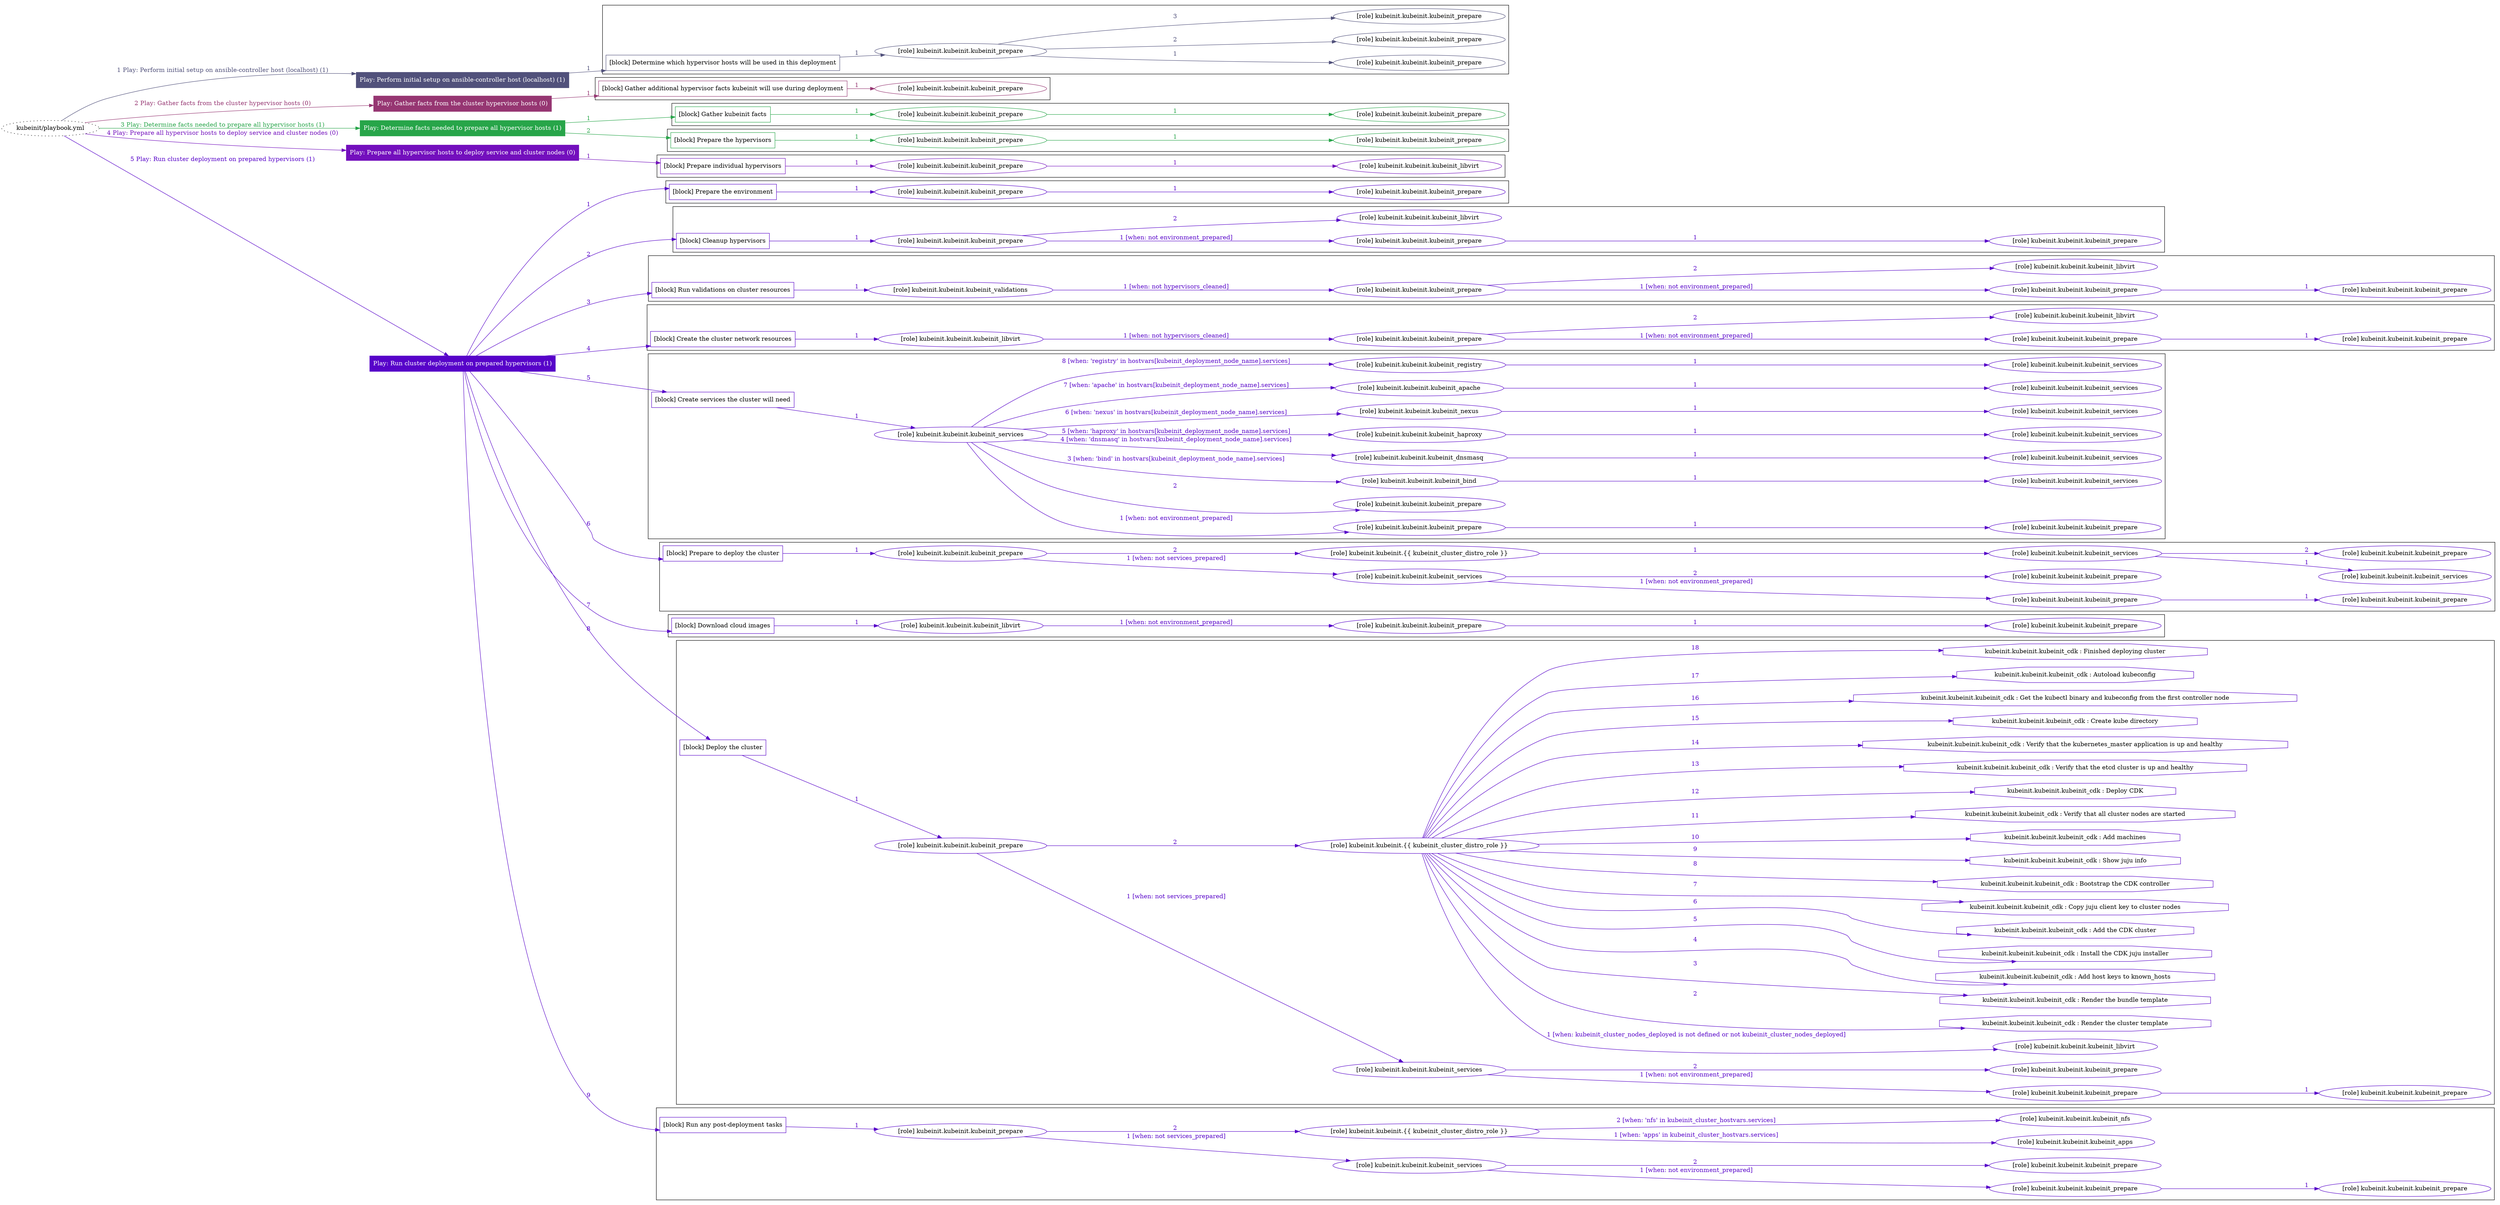 digraph {
	graph [concentrate=true ordering=in rankdir=LR ratio=fill]
	edge [esep=5 sep=10]
	"kubeinit/playbook.yml" [URL="/home/runner/work/kubeinit/kubeinit/kubeinit/playbook.yml" id=playbook_75d2dbda style=dotted]
	"kubeinit/playbook.yml" -> play_46c60e13 [label="1 Play: Perform initial setup on ansible-controller host (localhost) (1)" color="#51517b" fontcolor="#51517b" id=edge_playbook_75d2dbda_play_46c60e13 labeltooltip="1 Play: Perform initial setup on ansible-controller host (localhost) (1)" tooltip="1 Play: Perform initial setup on ansible-controller host (localhost) (1)"]
	subgraph "Play: Perform initial setup on ansible-controller host (localhost) (1)" {
		play_46c60e13 [label="Play: Perform initial setup on ansible-controller host (localhost) (1)" URL="/home/runner/work/kubeinit/kubeinit/kubeinit/playbook.yml" color="#51517b" fontcolor="#ffffff" id=play_46c60e13 shape=box style=filled tooltip=localhost]
		play_46c60e13 -> block_53815670 [label=1 color="#51517b" fontcolor="#51517b" id=edge_1_play_46c60e13_block_53815670 labeltooltip=1 tooltip=1]
		subgraph cluster_block_53815670 {
			block_53815670 [label="[block] Determine which hypervisor hosts will be used in this deployment" URL="/home/runner/work/kubeinit/kubeinit/kubeinit/playbook.yml" color="#51517b" id=block_53815670 labeltooltip="Determine which hypervisor hosts will be used in this deployment" shape=box tooltip="Determine which hypervisor hosts will be used in this deployment"]
			block_53815670 -> role_0c9ccaf8 [label="1 " color="#51517b" fontcolor="#51517b" id=edge_1_block_53815670_role_0c9ccaf8 labeltooltip="1 " tooltip="1 "]
			subgraph "kubeinit.kubeinit.kubeinit_prepare" {
				role_0c9ccaf8 [label="[role] kubeinit.kubeinit.kubeinit_prepare" URL="/home/runner/work/kubeinit/kubeinit/kubeinit/playbook.yml" color="#51517b" id=role_0c9ccaf8 tooltip="kubeinit.kubeinit.kubeinit_prepare"]
				role_0c9ccaf8 -> role_1918a03a [label="1 " color="#51517b" fontcolor="#51517b" id=edge_1_role_0c9ccaf8_role_1918a03a labeltooltip="1 " tooltip="1 "]
				subgraph "kubeinit.kubeinit.kubeinit_prepare" {
					role_1918a03a [label="[role] kubeinit.kubeinit.kubeinit_prepare" URL="/home/runner/.ansible/collections/ansible_collections/kubeinit/kubeinit/roles/kubeinit_prepare/tasks/build_hypervisors_group.yml" color="#51517b" id=role_1918a03a tooltip="kubeinit.kubeinit.kubeinit_prepare"]
				}
				role_0c9ccaf8 -> role_e2519901 [label="2 " color="#51517b" fontcolor="#51517b" id=edge_2_role_0c9ccaf8_role_e2519901 labeltooltip="2 " tooltip="2 "]
				subgraph "kubeinit.kubeinit.kubeinit_prepare" {
					role_e2519901 [label="[role] kubeinit.kubeinit.kubeinit_prepare" URL="/home/runner/.ansible/collections/ansible_collections/kubeinit/kubeinit/roles/kubeinit_prepare/tasks/build_hypervisors_group.yml" color="#51517b" id=role_e2519901 tooltip="kubeinit.kubeinit.kubeinit_prepare"]
				}
				role_0c9ccaf8 -> role_8db1eaea [label="3 " color="#51517b" fontcolor="#51517b" id=edge_3_role_0c9ccaf8_role_8db1eaea labeltooltip="3 " tooltip="3 "]
				subgraph "kubeinit.kubeinit.kubeinit_prepare" {
					role_8db1eaea [label="[role] kubeinit.kubeinit.kubeinit_prepare" URL="/home/runner/.ansible/collections/ansible_collections/kubeinit/kubeinit/roles/kubeinit_prepare/tasks/build_hypervisors_group.yml" color="#51517b" id=role_8db1eaea tooltip="kubeinit.kubeinit.kubeinit_prepare"]
				}
			}
		}
	}
	"kubeinit/playbook.yml" -> play_5f75fef1 [label="2 Play: Gather facts from the cluster hypervisor hosts (0)" color="#963672" fontcolor="#963672" id=edge_playbook_75d2dbda_play_5f75fef1 labeltooltip="2 Play: Gather facts from the cluster hypervisor hosts (0)" tooltip="2 Play: Gather facts from the cluster hypervisor hosts (0)"]
	subgraph "Play: Gather facts from the cluster hypervisor hosts (0)" {
		play_5f75fef1 [label="Play: Gather facts from the cluster hypervisor hosts (0)" URL="/home/runner/work/kubeinit/kubeinit/kubeinit/playbook.yml" color="#963672" fontcolor="#ffffff" id=play_5f75fef1 shape=box style=filled tooltip="Play: Gather facts from the cluster hypervisor hosts (0)"]
		play_5f75fef1 -> block_3c43b56d [label=1 color="#963672" fontcolor="#963672" id=edge_1_play_5f75fef1_block_3c43b56d labeltooltip=1 tooltip=1]
		subgraph cluster_block_3c43b56d {
			block_3c43b56d [label="[block] Gather additional hypervisor facts kubeinit will use during deployment" URL="/home/runner/work/kubeinit/kubeinit/kubeinit/playbook.yml" color="#963672" id=block_3c43b56d labeltooltip="Gather additional hypervisor facts kubeinit will use during deployment" shape=box tooltip="Gather additional hypervisor facts kubeinit will use during deployment"]
			block_3c43b56d -> role_2ede245b [label="1 " color="#963672" fontcolor="#963672" id=edge_1_block_3c43b56d_role_2ede245b labeltooltip="1 " tooltip="1 "]
			subgraph "kubeinit.kubeinit.kubeinit_prepare" {
				role_2ede245b [label="[role] kubeinit.kubeinit.kubeinit_prepare" URL="/home/runner/work/kubeinit/kubeinit/kubeinit/playbook.yml" color="#963672" id=role_2ede245b tooltip="kubeinit.kubeinit.kubeinit_prepare"]
			}
		}
	}
	"kubeinit/playbook.yml" -> play_35f39b05 [label="3 Play: Determine facts needed to prepare all hypervisor hosts (1)" color="#27a549" fontcolor="#27a549" id=edge_playbook_75d2dbda_play_35f39b05 labeltooltip="3 Play: Determine facts needed to prepare all hypervisor hosts (1)" tooltip="3 Play: Determine facts needed to prepare all hypervisor hosts (1)"]
	subgraph "Play: Determine facts needed to prepare all hypervisor hosts (1)" {
		play_35f39b05 [label="Play: Determine facts needed to prepare all hypervisor hosts (1)" URL="/home/runner/work/kubeinit/kubeinit/kubeinit/playbook.yml" color="#27a549" fontcolor="#ffffff" id=play_35f39b05 shape=box style=filled tooltip=localhost]
		play_35f39b05 -> block_8b9b792d [label=1 color="#27a549" fontcolor="#27a549" id=edge_1_play_35f39b05_block_8b9b792d labeltooltip=1 tooltip=1]
		subgraph cluster_block_8b9b792d {
			block_8b9b792d [label="[block] Gather kubeinit facts" URL="/home/runner/work/kubeinit/kubeinit/kubeinit/playbook.yml" color="#27a549" id=block_8b9b792d labeltooltip="Gather kubeinit facts" shape=box tooltip="Gather kubeinit facts"]
			block_8b9b792d -> role_cbbbfb5c [label="1 " color="#27a549" fontcolor="#27a549" id=edge_1_block_8b9b792d_role_cbbbfb5c labeltooltip="1 " tooltip="1 "]
			subgraph "kubeinit.kubeinit.kubeinit_prepare" {
				role_cbbbfb5c [label="[role] kubeinit.kubeinit.kubeinit_prepare" URL="/home/runner/work/kubeinit/kubeinit/kubeinit/playbook.yml" color="#27a549" id=role_cbbbfb5c tooltip="kubeinit.kubeinit.kubeinit_prepare"]
				role_cbbbfb5c -> role_39edd241 [label="1 " color="#27a549" fontcolor="#27a549" id=edge_1_role_cbbbfb5c_role_39edd241 labeltooltip="1 " tooltip="1 "]
				subgraph "kubeinit.kubeinit.kubeinit_prepare" {
					role_39edd241 [label="[role] kubeinit.kubeinit.kubeinit_prepare" URL="/home/runner/.ansible/collections/ansible_collections/kubeinit/kubeinit/roles/kubeinit_prepare/tasks/gather_kubeinit_facts.yml" color="#27a549" id=role_39edd241 tooltip="kubeinit.kubeinit.kubeinit_prepare"]
				}
			}
		}
		play_35f39b05 -> block_70408899 [label=2 color="#27a549" fontcolor="#27a549" id=edge_2_play_35f39b05_block_70408899 labeltooltip=2 tooltip=2]
		subgraph cluster_block_70408899 {
			block_70408899 [label="[block] Prepare the hypervisors" URL="/home/runner/work/kubeinit/kubeinit/kubeinit/playbook.yml" color="#27a549" id=block_70408899 labeltooltip="Prepare the hypervisors" shape=box tooltip="Prepare the hypervisors"]
			block_70408899 -> role_645a3a97 [label="1 " color="#27a549" fontcolor="#27a549" id=edge_1_block_70408899_role_645a3a97 labeltooltip="1 " tooltip="1 "]
			subgraph "kubeinit.kubeinit.kubeinit_prepare" {
				role_645a3a97 [label="[role] kubeinit.kubeinit.kubeinit_prepare" URL="/home/runner/work/kubeinit/kubeinit/kubeinit/playbook.yml" color="#27a549" id=role_645a3a97 tooltip="kubeinit.kubeinit.kubeinit_prepare"]
				role_645a3a97 -> role_811233d4 [label="1 " color="#27a549" fontcolor="#27a549" id=edge_1_role_645a3a97_role_811233d4 labeltooltip="1 " tooltip="1 "]
				subgraph "kubeinit.kubeinit.kubeinit_prepare" {
					role_811233d4 [label="[role] kubeinit.kubeinit.kubeinit_prepare" URL="/home/runner/.ansible/collections/ansible_collections/kubeinit/kubeinit/roles/kubeinit_prepare/tasks/gather_kubeinit_facts.yml" color="#27a549" id=role_811233d4 tooltip="kubeinit.kubeinit.kubeinit_prepare"]
				}
			}
		}
	}
	"kubeinit/playbook.yml" -> play_78108ff0 [label="4 Play: Prepare all hypervisor hosts to deploy service and cluster nodes (0)" color="#730fbd" fontcolor="#730fbd" id=edge_playbook_75d2dbda_play_78108ff0 labeltooltip="4 Play: Prepare all hypervisor hosts to deploy service and cluster nodes (0)" tooltip="4 Play: Prepare all hypervisor hosts to deploy service and cluster nodes (0)"]
	subgraph "Play: Prepare all hypervisor hosts to deploy service and cluster nodes (0)" {
		play_78108ff0 [label="Play: Prepare all hypervisor hosts to deploy service and cluster nodes (0)" URL="/home/runner/work/kubeinit/kubeinit/kubeinit/playbook.yml" color="#730fbd" fontcolor="#ffffff" id=play_78108ff0 shape=box style=filled tooltip="Play: Prepare all hypervisor hosts to deploy service and cluster nodes (0)"]
		play_78108ff0 -> block_a3adddbc [label=1 color="#730fbd" fontcolor="#730fbd" id=edge_1_play_78108ff0_block_a3adddbc labeltooltip=1 tooltip=1]
		subgraph cluster_block_a3adddbc {
			block_a3adddbc [label="[block] Prepare individual hypervisors" URL="/home/runner/work/kubeinit/kubeinit/kubeinit/playbook.yml" color="#730fbd" id=block_a3adddbc labeltooltip="Prepare individual hypervisors" shape=box tooltip="Prepare individual hypervisors"]
			block_a3adddbc -> role_f5a82e3b [label="1 " color="#730fbd" fontcolor="#730fbd" id=edge_1_block_a3adddbc_role_f5a82e3b labeltooltip="1 " tooltip="1 "]
			subgraph "kubeinit.kubeinit.kubeinit_prepare" {
				role_f5a82e3b [label="[role] kubeinit.kubeinit.kubeinit_prepare" URL="/home/runner/work/kubeinit/kubeinit/kubeinit/playbook.yml" color="#730fbd" id=role_f5a82e3b tooltip="kubeinit.kubeinit.kubeinit_prepare"]
				role_f5a82e3b -> role_7eab7656 [label="1 " color="#730fbd" fontcolor="#730fbd" id=edge_1_role_f5a82e3b_role_7eab7656 labeltooltip="1 " tooltip="1 "]
				subgraph "kubeinit.kubeinit.kubeinit_libvirt" {
					role_7eab7656 [label="[role] kubeinit.kubeinit.kubeinit_libvirt" URL="/home/runner/.ansible/collections/ansible_collections/kubeinit/kubeinit/roles/kubeinit_prepare/tasks/prepare_hypervisor.yml" color="#730fbd" id=role_7eab7656 tooltip="kubeinit.kubeinit.kubeinit_libvirt"]
				}
			}
		}
	}
	"kubeinit/playbook.yml" -> play_5f7363d8 [label="5 Play: Run cluster deployment on prepared hypervisors (1)" color="#5703c9" fontcolor="#5703c9" id=edge_playbook_75d2dbda_play_5f7363d8 labeltooltip="5 Play: Run cluster deployment on prepared hypervisors (1)" tooltip="5 Play: Run cluster deployment on prepared hypervisors (1)"]
	subgraph "Play: Run cluster deployment on prepared hypervisors (1)" {
		play_5f7363d8 [label="Play: Run cluster deployment on prepared hypervisors (1)" URL="/home/runner/work/kubeinit/kubeinit/kubeinit/playbook.yml" color="#5703c9" fontcolor="#ffffff" id=play_5f7363d8 shape=box style=filled tooltip=localhost]
		play_5f7363d8 -> block_6f8f3a8a [label=1 color="#5703c9" fontcolor="#5703c9" id=edge_1_play_5f7363d8_block_6f8f3a8a labeltooltip=1 tooltip=1]
		subgraph cluster_block_6f8f3a8a {
			block_6f8f3a8a [label="[block] Prepare the environment" URL="/home/runner/work/kubeinit/kubeinit/kubeinit/playbook.yml" color="#5703c9" id=block_6f8f3a8a labeltooltip="Prepare the environment" shape=box tooltip="Prepare the environment"]
			block_6f8f3a8a -> role_6c7732e4 [label="1 " color="#5703c9" fontcolor="#5703c9" id=edge_1_block_6f8f3a8a_role_6c7732e4 labeltooltip="1 " tooltip="1 "]
			subgraph "kubeinit.kubeinit.kubeinit_prepare" {
				role_6c7732e4 [label="[role] kubeinit.kubeinit.kubeinit_prepare" URL="/home/runner/work/kubeinit/kubeinit/kubeinit/playbook.yml" color="#5703c9" id=role_6c7732e4 tooltip="kubeinit.kubeinit.kubeinit_prepare"]
				role_6c7732e4 -> role_afe27db3 [label="1 " color="#5703c9" fontcolor="#5703c9" id=edge_1_role_6c7732e4_role_afe27db3 labeltooltip="1 " tooltip="1 "]
				subgraph "kubeinit.kubeinit.kubeinit_prepare" {
					role_afe27db3 [label="[role] kubeinit.kubeinit.kubeinit_prepare" URL="/home/runner/.ansible/collections/ansible_collections/kubeinit/kubeinit/roles/kubeinit_prepare/tasks/gather_kubeinit_facts.yml" color="#5703c9" id=role_afe27db3 tooltip="kubeinit.kubeinit.kubeinit_prepare"]
				}
			}
		}
		play_5f7363d8 -> block_e3aaee33 [label=2 color="#5703c9" fontcolor="#5703c9" id=edge_2_play_5f7363d8_block_e3aaee33 labeltooltip=2 tooltip=2]
		subgraph cluster_block_e3aaee33 {
			block_e3aaee33 [label="[block] Cleanup hypervisors" URL="/home/runner/work/kubeinit/kubeinit/kubeinit/playbook.yml" color="#5703c9" id=block_e3aaee33 labeltooltip="Cleanup hypervisors" shape=box tooltip="Cleanup hypervisors"]
			block_e3aaee33 -> role_f5995be6 [label="1 " color="#5703c9" fontcolor="#5703c9" id=edge_1_block_e3aaee33_role_f5995be6 labeltooltip="1 " tooltip="1 "]
			subgraph "kubeinit.kubeinit.kubeinit_prepare" {
				role_f5995be6 [label="[role] kubeinit.kubeinit.kubeinit_prepare" URL="/home/runner/work/kubeinit/kubeinit/kubeinit/playbook.yml" color="#5703c9" id=role_f5995be6 tooltip="kubeinit.kubeinit.kubeinit_prepare"]
				role_f5995be6 -> role_eb39bfca [label="1 [when: not environment_prepared]" color="#5703c9" fontcolor="#5703c9" id=edge_1_role_f5995be6_role_eb39bfca labeltooltip="1 [when: not environment_prepared]" tooltip="1 [when: not environment_prepared]"]
				subgraph "kubeinit.kubeinit.kubeinit_prepare" {
					role_eb39bfca [label="[role] kubeinit.kubeinit.kubeinit_prepare" URL="/home/runner/.ansible/collections/ansible_collections/kubeinit/kubeinit/roles/kubeinit_prepare/tasks/cleanup_hypervisors.yml" color="#5703c9" id=role_eb39bfca tooltip="kubeinit.kubeinit.kubeinit_prepare"]
					role_eb39bfca -> role_46d001c8 [label="1 " color="#5703c9" fontcolor="#5703c9" id=edge_1_role_eb39bfca_role_46d001c8 labeltooltip="1 " tooltip="1 "]
					subgraph "kubeinit.kubeinit.kubeinit_prepare" {
						role_46d001c8 [label="[role] kubeinit.kubeinit.kubeinit_prepare" URL="/home/runner/.ansible/collections/ansible_collections/kubeinit/kubeinit/roles/kubeinit_prepare/tasks/gather_kubeinit_facts.yml" color="#5703c9" id=role_46d001c8 tooltip="kubeinit.kubeinit.kubeinit_prepare"]
					}
				}
				role_f5995be6 -> role_97be70c7 [label="2 " color="#5703c9" fontcolor="#5703c9" id=edge_2_role_f5995be6_role_97be70c7 labeltooltip="2 " tooltip="2 "]
				subgraph "kubeinit.kubeinit.kubeinit_libvirt" {
					role_97be70c7 [label="[role] kubeinit.kubeinit.kubeinit_libvirt" URL="/home/runner/.ansible/collections/ansible_collections/kubeinit/kubeinit/roles/kubeinit_prepare/tasks/cleanup_hypervisors.yml" color="#5703c9" id=role_97be70c7 tooltip="kubeinit.kubeinit.kubeinit_libvirt"]
				}
			}
		}
		play_5f7363d8 -> block_f45a1351 [label=3 color="#5703c9" fontcolor="#5703c9" id=edge_3_play_5f7363d8_block_f45a1351 labeltooltip=3 tooltip=3]
		subgraph cluster_block_f45a1351 {
			block_f45a1351 [label="[block] Run validations on cluster resources" URL="/home/runner/work/kubeinit/kubeinit/kubeinit/playbook.yml" color="#5703c9" id=block_f45a1351 labeltooltip="Run validations on cluster resources" shape=box tooltip="Run validations on cluster resources"]
			block_f45a1351 -> role_c46722cf [label="1 " color="#5703c9" fontcolor="#5703c9" id=edge_1_block_f45a1351_role_c46722cf labeltooltip="1 " tooltip="1 "]
			subgraph "kubeinit.kubeinit.kubeinit_validations" {
				role_c46722cf [label="[role] kubeinit.kubeinit.kubeinit_validations" URL="/home/runner/work/kubeinit/kubeinit/kubeinit/playbook.yml" color="#5703c9" id=role_c46722cf tooltip="kubeinit.kubeinit.kubeinit_validations"]
				role_c46722cf -> role_9f0d0fa3 [label="1 [when: not hypervisors_cleaned]" color="#5703c9" fontcolor="#5703c9" id=edge_1_role_c46722cf_role_9f0d0fa3 labeltooltip="1 [when: not hypervisors_cleaned]" tooltip="1 [when: not hypervisors_cleaned]"]
				subgraph "kubeinit.kubeinit.kubeinit_prepare" {
					role_9f0d0fa3 [label="[role] kubeinit.kubeinit.kubeinit_prepare" URL="/home/runner/.ansible/collections/ansible_collections/kubeinit/kubeinit/roles/kubeinit_validations/tasks/main.yml" color="#5703c9" id=role_9f0d0fa3 tooltip="kubeinit.kubeinit.kubeinit_prepare"]
					role_9f0d0fa3 -> role_ad53da3e [label="1 [when: not environment_prepared]" color="#5703c9" fontcolor="#5703c9" id=edge_1_role_9f0d0fa3_role_ad53da3e labeltooltip="1 [when: not environment_prepared]" tooltip="1 [when: not environment_prepared]"]
					subgraph "kubeinit.kubeinit.kubeinit_prepare" {
						role_ad53da3e [label="[role] kubeinit.kubeinit.kubeinit_prepare" URL="/home/runner/.ansible/collections/ansible_collections/kubeinit/kubeinit/roles/kubeinit_prepare/tasks/cleanup_hypervisors.yml" color="#5703c9" id=role_ad53da3e tooltip="kubeinit.kubeinit.kubeinit_prepare"]
						role_ad53da3e -> role_1b4c8d67 [label="1 " color="#5703c9" fontcolor="#5703c9" id=edge_1_role_ad53da3e_role_1b4c8d67 labeltooltip="1 " tooltip="1 "]
						subgraph "kubeinit.kubeinit.kubeinit_prepare" {
							role_1b4c8d67 [label="[role] kubeinit.kubeinit.kubeinit_prepare" URL="/home/runner/.ansible/collections/ansible_collections/kubeinit/kubeinit/roles/kubeinit_prepare/tasks/gather_kubeinit_facts.yml" color="#5703c9" id=role_1b4c8d67 tooltip="kubeinit.kubeinit.kubeinit_prepare"]
						}
					}
					role_9f0d0fa3 -> role_45cf96d0 [label="2 " color="#5703c9" fontcolor="#5703c9" id=edge_2_role_9f0d0fa3_role_45cf96d0 labeltooltip="2 " tooltip="2 "]
					subgraph "kubeinit.kubeinit.kubeinit_libvirt" {
						role_45cf96d0 [label="[role] kubeinit.kubeinit.kubeinit_libvirt" URL="/home/runner/.ansible/collections/ansible_collections/kubeinit/kubeinit/roles/kubeinit_prepare/tasks/cleanup_hypervisors.yml" color="#5703c9" id=role_45cf96d0 tooltip="kubeinit.kubeinit.kubeinit_libvirt"]
					}
				}
			}
		}
		play_5f7363d8 -> block_ba26da08 [label=4 color="#5703c9" fontcolor="#5703c9" id=edge_4_play_5f7363d8_block_ba26da08 labeltooltip=4 tooltip=4]
		subgraph cluster_block_ba26da08 {
			block_ba26da08 [label="[block] Create the cluster network resources" URL="/home/runner/work/kubeinit/kubeinit/kubeinit/playbook.yml" color="#5703c9" id=block_ba26da08 labeltooltip="Create the cluster network resources" shape=box tooltip="Create the cluster network resources"]
			block_ba26da08 -> role_e62c7492 [label="1 " color="#5703c9" fontcolor="#5703c9" id=edge_1_block_ba26da08_role_e62c7492 labeltooltip="1 " tooltip="1 "]
			subgraph "kubeinit.kubeinit.kubeinit_libvirt" {
				role_e62c7492 [label="[role] kubeinit.kubeinit.kubeinit_libvirt" URL="/home/runner/work/kubeinit/kubeinit/kubeinit/playbook.yml" color="#5703c9" id=role_e62c7492 tooltip="kubeinit.kubeinit.kubeinit_libvirt"]
				role_e62c7492 -> role_ccae3d63 [label="1 [when: not hypervisors_cleaned]" color="#5703c9" fontcolor="#5703c9" id=edge_1_role_e62c7492_role_ccae3d63 labeltooltip="1 [when: not hypervisors_cleaned]" tooltip="1 [when: not hypervisors_cleaned]"]
				subgraph "kubeinit.kubeinit.kubeinit_prepare" {
					role_ccae3d63 [label="[role] kubeinit.kubeinit.kubeinit_prepare" URL="/home/runner/.ansible/collections/ansible_collections/kubeinit/kubeinit/roles/kubeinit_libvirt/tasks/create_network.yml" color="#5703c9" id=role_ccae3d63 tooltip="kubeinit.kubeinit.kubeinit_prepare"]
					role_ccae3d63 -> role_9ef464b4 [label="1 [when: not environment_prepared]" color="#5703c9" fontcolor="#5703c9" id=edge_1_role_ccae3d63_role_9ef464b4 labeltooltip="1 [when: not environment_prepared]" tooltip="1 [when: not environment_prepared]"]
					subgraph "kubeinit.kubeinit.kubeinit_prepare" {
						role_9ef464b4 [label="[role] kubeinit.kubeinit.kubeinit_prepare" URL="/home/runner/.ansible/collections/ansible_collections/kubeinit/kubeinit/roles/kubeinit_prepare/tasks/cleanup_hypervisors.yml" color="#5703c9" id=role_9ef464b4 tooltip="kubeinit.kubeinit.kubeinit_prepare"]
						role_9ef464b4 -> role_c6afb6c3 [label="1 " color="#5703c9" fontcolor="#5703c9" id=edge_1_role_9ef464b4_role_c6afb6c3 labeltooltip="1 " tooltip="1 "]
						subgraph "kubeinit.kubeinit.kubeinit_prepare" {
							role_c6afb6c3 [label="[role] kubeinit.kubeinit.kubeinit_prepare" URL="/home/runner/.ansible/collections/ansible_collections/kubeinit/kubeinit/roles/kubeinit_prepare/tasks/gather_kubeinit_facts.yml" color="#5703c9" id=role_c6afb6c3 tooltip="kubeinit.kubeinit.kubeinit_prepare"]
						}
					}
					role_ccae3d63 -> role_b67c4840 [label="2 " color="#5703c9" fontcolor="#5703c9" id=edge_2_role_ccae3d63_role_b67c4840 labeltooltip="2 " tooltip="2 "]
					subgraph "kubeinit.kubeinit.kubeinit_libvirt" {
						role_b67c4840 [label="[role] kubeinit.kubeinit.kubeinit_libvirt" URL="/home/runner/.ansible/collections/ansible_collections/kubeinit/kubeinit/roles/kubeinit_prepare/tasks/cleanup_hypervisors.yml" color="#5703c9" id=role_b67c4840 tooltip="kubeinit.kubeinit.kubeinit_libvirt"]
					}
				}
			}
		}
		play_5f7363d8 -> block_90752779 [label=5 color="#5703c9" fontcolor="#5703c9" id=edge_5_play_5f7363d8_block_90752779 labeltooltip=5 tooltip=5]
		subgraph cluster_block_90752779 {
			block_90752779 [label="[block] Create services the cluster will need" URL="/home/runner/work/kubeinit/kubeinit/kubeinit/playbook.yml" color="#5703c9" id=block_90752779 labeltooltip="Create services the cluster will need" shape=box tooltip="Create services the cluster will need"]
			block_90752779 -> role_e6574299 [label="1 " color="#5703c9" fontcolor="#5703c9" id=edge_1_block_90752779_role_e6574299 labeltooltip="1 " tooltip="1 "]
			subgraph "kubeinit.kubeinit.kubeinit_services" {
				role_e6574299 [label="[role] kubeinit.kubeinit.kubeinit_services" URL="/home/runner/work/kubeinit/kubeinit/kubeinit/playbook.yml" color="#5703c9" id=role_e6574299 tooltip="kubeinit.kubeinit.kubeinit_services"]
				role_e6574299 -> role_87cc2a37 [label="1 [when: not environment_prepared]" color="#5703c9" fontcolor="#5703c9" id=edge_1_role_e6574299_role_87cc2a37 labeltooltip="1 [when: not environment_prepared]" tooltip="1 [when: not environment_prepared]"]
				subgraph "kubeinit.kubeinit.kubeinit_prepare" {
					role_87cc2a37 [label="[role] kubeinit.kubeinit.kubeinit_prepare" URL="/home/runner/.ansible/collections/ansible_collections/kubeinit/kubeinit/roles/kubeinit_services/tasks/main.yml" color="#5703c9" id=role_87cc2a37 tooltip="kubeinit.kubeinit.kubeinit_prepare"]
					role_87cc2a37 -> role_b7062101 [label="1 " color="#5703c9" fontcolor="#5703c9" id=edge_1_role_87cc2a37_role_b7062101 labeltooltip="1 " tooltip="1 "]
					subgraph "kubeinit.kubeinit.kubeinit_prepare" {
						role_b7062101 [label="[role] kubeinit.kubeinit.kubeinit_prepare" URL="/home/runner/.ansible/collections/ansible_collections/kubeinit/kubeinit/roles/kubeinit_prepare/tasks/gather_kubeinit_facts.yml" color="#5703c9" id=role_b7062101 tooltip="kubeinit.kubeinit.kubeinit_prepare"]
					}
				}
				role_e6574299 -> role_0be60809 [label="2 " color="#5703c9" fontcolor="#5703c9" id=edge_2_role_e6574299_role_0be60809 labeltooltip="2 " tooltip="2 "]
				subgraph "kubeinit.kubeinit.kubeinit_prepare" {
					role_0be60809 [label="[role] kubeinit.kubeinit.kubeinit_prepare" URL="/home/runner/.ansible/collections/ansible_collections/kubeinit/kubeinit/roles/kubeinit_services/tasks/00_create_service_pod.yml" color="#5703c9" id=role_0be60809 tooltip="kubeinit.kubeinit.kubeinit_prepare"]
				}
				role_e6574299 -> role_f4fbe35a [label="3 [when: 'bind' in hostvars[kubeinit_deployment_node_name].services]" color="#5703c9" fontcolor="#5703c9" id=edge_3_role_e6574299_role_f4fbe35a labeltooltip="3 [when: 'bind' in hostvars[kubeinit_deployment_node_name].services]" tooltip="3 [when: 'bind' in hostvars[kubeinit_deployment_node_name].services]"]
				subgraph "kubeinit.kubeinit.kubeinit_bind" {
					role_f4fbe35a [label="[role] kubeinit.kubeinit.kubeinit_bind" URL="/home/runner/.ansible/collections/ansible_collections/kubeinit/kubeinit/roles/kubeinit_services/tasks/start_services_containers.yml" color="#5703c9" id=role_f4fbe35a tooltip="kubeinit.kubeinit.kubeinit_bind"]
					role_f4fbe35a -> role_b2ad3aa3 [label="1 " color="#5703c9" fontcolor="#5703c9" id=edge_1_role_f4fbe35a_role_b2ad3aa3 labeltooltip="1 " tooltip="1 "]
					subgraph "kubeinit.kubeinit.kubeinit_services" {
						role_b2ad3aa3 [label="[role] kubeinit.kubeinit.kubeinit_services" URL="/home/runner/.ansible/collections/ansible_collections/kubeinit/kubeinit/roles/kubeinit_bind/tasks/main.yml" color="#5703c9" id=role_b2ad3aa3 tooltip="kubeinit.kubeinit.kubeinit_services"]
					}
				}
				role_e6574299 -> role_a146f6bf [label="4 [when: 'dnsmasq' in hostvars[kubeinit_deployment_node_name].services]" color="#5703c9" fontcolor="#5703c9" id=edge_4_role_e6574299_role_a146f6bf labeltooltip="4 [when: 'dnsmasq' in hostvars[kubeinit_deployment_node_name].services]" tooltip="4 [when: 'dnsmasq' in hostvars[kubeinit_deployment_node_name].services]"]
				subgraph "kubeinit.kubeinit.kubeinit_dnsmasq" {
					role_a146f6bf [label="[role] kubeinit.kubeinit.kubeinit_dnsmasq" URL="/home/runner/.ansible/collections/ansible_collections/kubeinit/kubeinit/roles/kubeinit_services/tasks/start_services_containers.yml" color="#5703c9" id=role_a146f6bf tooltip="kubeinit.kubeinit.kubeinit_dnsmasq"]
					role_a146f6bf -> role_0852d965 [label="1 " color="#5703c9" fontcolor="#5703c9" id=edge_1_role_a146f6bf_role_0852d965 labeltooltip="1 " tooltip="1 "]
					subgraph "kubeinit.kubeinit.kubeinit_services" {
						role_0852d965 [label="[role] kubeinit.kubeinit.kubeinit_services" URL="/home/runner/.ansible/collections/ansible_collections/kubeinit/kubeinit/roles/kubeinit_dnsmasq/tasks/main.yml" color="#5703c9" id=role_0852d965 tooltip="kubeinit.kubeinit.kubeinit_services"]
					}
				}
				role_e6574299 -> role_c53508c2 [label="5 [when: 'haproxy' in hostvars[kubeinit_deployment_node_name].services]" color="#5703c9" fontcolor="#5703c9" id=edge_5_role_e6574299_role_c53508c2 labeltooltip="5 [when: 'haproxy' in hostvars[kubeinit_deployment_node_name].services]" tooltip="5 [when: 'haproxy' in hostvars[kubeinit_deployment_node_name].services]"]
				subgraph "kubeinit.kubeinit.kubeinit_haproxy" {
					role_c53508c2 [label="[role] kubeinit.kubeinit.kubeinit_haproxy" URL="/home/runner/.ansible/collections/ansible_collections/kubeinit/kubeinit/roles/kubeinit_services/tasks/start_services_containers.yml" color="#5703c9" id=role_c53508c2 tooltip="kubeinit.kubeinit.kubeinit_haproxy"]
					role_c53508c2 -> role_34efe7de [label="1 " color="#5703c9" fontcolor="#5703c9" id=edge_1_role_c53508c2_role_34efe7de labeltooltip="1 " tooltip="1 "]
					subgraph "kubeinit.kubeinit.kubeinit_services" {
						role_34efe7de [label="[role] kubeinit.kubeinit.kubeinit_services" URL="/home/runner/.ansible/collections/ansible_collections/kubeinit/kubeinit/roles/kubeinit_haproxy/tasks/main.yml" color="#5703c9" id=role_34efe7de tooltip="kubeinit.kubeinit.kubeinit_services"]
					}
				}
				role_e6574299 -> role_d73ce9d2 [label="6 [when: 'nexus' in hostvars[kubeinit_deployment_node_name].services]" color="#5703c9" fontcolor="#5703c9" id=edge_6_role_e6574299_role_d73ce9d2 labeltooltip="6 [when: 'nexus' in hostvars[kubeinit_deployment_node_name].services]" tooltip="6 [when: 'nexus' in hostvars[kubeinit_deployment_node_name].services]"]
				subgraph "kubeinit.kubeinit.kubeinit_nexus" {
					role_d73ce9d2 [label="[role] kubeinit.kubeinit.kubeinit_nexus" URL="/home/runner/.ansible/collections/ansible_collections/kubeinit/kubeinit/roles/kubeinit_services/tasks/start_services_containers.yml" color="#5703c9" id=role_d73ce9d2 tooltip="kubeinit.kubeinit.kubeinit_nexus"]
					role_d73ce9d2 -> role_b6370f8f [label="1 " color="#5703c9" fontcolor="#5703c9" id=edge_1_role_d73ce9d2_role_b6370f8f labeltooltip="1 " tooltip="1 "]
					subgraph "kubeinit.kubeinit.kubeinit_services" {
						role_b6370f8f [label="[role] kubeinit.kubeinit.kubeinit_services" URL="/home/runner/.ansible/collections/ansible_collections/kubeinit/kubeinit/roles/kubeinit_nexus/tasks/main.yml" color="#5703c9" id=role_b6370f8f tooltip="kubeinit.kubeinit.kubeinit_services"]
					}
				}
				role_e6574299 -> role_e84401ba [label="7 [when: 'apache' in hostvars[kubeinit_deployment_node_name].services]" color="#5703c9" fontcolor="#5703c9" id=edge_7_role_e6574299_role_e84401ba labeltooltip="7 [when: 'apache' in hostvars[kubeinit_deployment_node_name].services]" tooltip="7 [when: 'apache' in hostvars[kubeinit_deployment_node_name].services]"]
				subgraph "kubeinit.kubeinit.kubeinit_apache" {
					role_e84401ba [label="[role] kubeinit.kubeinit.kubeinit_apache" URL="/home/runner/.ansible/collections/ansible_collections/kubeinit/kubeinit/roles/kubeinit_services/tasks/start_services_containers.yml" color="#5703c9" id=role_e84401ba tooltip="kubeinit.kubeinit.kubeinit_apache"]
					role_e84401ba -> role_4362e615 [label="1 " color="#5703c9" fontcolor="#5703c9" id=edge_1_role_e84401ba_role_4362e615 labeltooltip="1 " tooltip="1 "]
					subgraph "kubeinit.kubeinit.kubeinit_services" {
						role_4362e615 [label="[role] kubeinit.kubeinit.kubeinit_services" URL="/home/runner/.ansible/collections/ansible_collections/kubeinit/kubeinit/roles/kubeinit_apache/tasks/main.yml" color="#5703c9" id=role_4362e615 tooltip="kubeinit.kubeinit.kubeinit_services"]
					}
				}
				role_e6574299 -> role_4db95c89 [label="8 [when: 'registry' in hostvars[kubeinit_deployment_node_name].services]" color="#5703c9" fontcolor="#5703c9" id=edge_8_role_e6574299_role_4db95c89 labeltooltip="8 [when: 'registry' in hostvars[kubeinit_deployment_node_name].services]" tooltip="8 [when: 'registry' in hostvars[kubeinit_deployment_node_name].services]"]
				subgraph "kubeinit.kubeinit.kubeinit_registry" {
					role_4db95c89 [label="[role] kubeinit.kubeinit.kubeinit_registry" URL="/home/runner/.ansible/collections/ansible_collections/kubeinit/kubeinit/roles/kubeinit_services/tasks/start_services_containers.yml" color="#5703c9" id=role_4db95c89 tooltip="kubeinit.kubeinit.kubeinit_registry"]
					role_4db95c89 -> role_fe93951f [label="1 " color="#5703c9" fontcolor="#5703c9" id=edge_1_role_4db95c89_role_fe93951f labeltooltip="1 " tooltip="1 "]
					subgraph "kubeinit.kubeinit.kubeinit_services" {
						role_fe93951f [label="[role] kubeinit.kubeinit.kubeinit_services" URL="/home/runner/.ansible/collections/ansible_collections/kubeinit/kubeinit/roles/kubeinit_registry/tasks/main.yml" color="#5703c9" id=role_fe93951f tooltip="kubeinit.kubeinit.kubeinit_services"]
					}
				}
			}
		}
		play_5f7363d8 -> block_73eed44c [label=6 color="#5703c9" fontcolor="#5703c9" id=edge_6_play_5f7363d8_block_73eed44c labeltooltip=6 tooltip=6]
		subgraph cluster_block_73eed44c {
			block_73eed44c [label="[block] Prepare to deploy the cluster" URL="/home/runner/work/kubeinit/kubeinit/kubeinit/playbook.yml" color="#5703c9" id=block_73eed44c labeltooltip="Prepare to deploy the cluster" shape=box tooltip="Prepare to deploy the cluster"]
			block_73eed44c -> role_2a3b8b9a [label="1 " color="#5703c9" fontcolor="#5703c9" id=edge_1_block_73eed44c_role_2a3b8b9a labeltooltip="1 " tooltip="1 "]
			subgraph "kubeinit.kubeinit.kubeinit_prepare" {
				role_2a3b8b9a [label="[role] kubeinit.kubeinit.kubeinit_prepare" URL="/home/runner/work/kubeinit/kubeinit/kubeinit/playbook.yml" color="#5703c9" id=role_2a3b8b9a tooltip="kubeinit.kubeinit.kubeinit_prepare"]
				role_2a3b8b9a -> role_9c76a512 [label="1 [when: not services_prepared]" color="#5703c9" fontcolor="#5703c9" id=edge_1_role_2a3b8b9a_role_9c76a512 labeltooltip="1 [when: not services_prepared]" tooltip="1 [when: not services_prepared]"]
				subgraph "kubeinit.kubeinit.kubeinit_services" {
					role_9c76a512 [label="[role] kubeinit.kubeinit.kubeinit_services" URL="/home/runner/.ansible/collections/ansible_collections/kubeinit/kubeinit/roles/kubeinit_prepare/tasks/prepare_cluster.yml" color="#5703c9" id=role_9c76a512 tooltip="kubeinit.kubeinit.kubeinit_services"]
					role_9c76a512 -> role_2458ec5d [label="1 [when: not environment_prepared]" color="#5703c9" fontcolor="#5703c9" id=edge_1_role_9c76a512_role_2458ec5d labeltooltip="1 [when: not environment_prepared]" tooltip="1 [when: not environment_prepared]"]
					subgraph "kubeinit.kubeinit.kubeinit_prepare" {
						role_2458ec5d [label="[role] kubeinit.kubeinit.kubeinit_prepare" URL="/home/runner/.ansible/collections/ansible_collections/kubeinit/kubeinit/roles/kubeinit_services/tasks/prepare_services.yml" color="#5703c9" id=role_2458ec5d tooltip="kubeinit.kubeinit.kubeinit_prepare"]
						role_2458ec5d -> role_9b6c7c94 [label="1 " color="#5703c9" fontcolor="#5703c9" id=edge_1_role_2458ec5d_role_9b6c7c94 labeltooltip="1 " tooltip="1 "]
						subgraph "kubeinit.kubeinit.kubeinit_prepare" {
							role_9b6c7c94 [label="[role] kubeinit.kubeinit.kubeinit_prepare" URL="/home/runner/.ansible/collections/ansible_collections/kubeinit/kubeinit/roles/kubeinit_prepare/tasks/gather_kubeinit_facts.yml" color="#5703c9" id=role_9b6c7c94 tooltip="kubeinit.kubeinit.kubeinit_prepare"]
						}
					}
					role_9c76a512 -> role_29395fd6 [label="2 " color="#5703c9" fontcolor="#5703c9" id=edge_2_role_9c76a512_role_29395fd6 labeltooltip="2 " tooltip="2 "]
					subgraph "kubeinit.kubeinit.kubeinit_prepare" {
						role_29395fd6 [label="[role] kubeinit.kubeinit.kubeinit_prepare" URL="/home/runner/.ansible/collections/ansible_collections/kubeinit/kubeinit/roles/kubeinit_services/tasks/prepare_services.yml" color="#5703c9" id=role_29395fd6 tooltip="kubeinit.kubeinit.kubeinit_prepare"]
					}
				}
				role_2a3b8b9a -> role_8825da05 [label="2 " color="#5703c9" fontcolor="#5703c9" id=edge_2_role_2a3b8b9a_role_8825da05 labeltooltip="2 " tooltip="2 "]
				subgraph "kubeinit.kubeinit.{{ kubeinit_cluster_distro_role }}" {
					role_8825da05 [label="[role] kubeinit.kubeinit.{{ kubeinit_cluster_distro_role }}" URL="/home/runner/.ansible/collections/ansible_collections/kubeinit/kubeinit/roles/kubeinit_prepare/tasks/prepare_cluster.yml" color="#5703c9" id=role_8825da05 tooltip="kubeinit.kubeinit.{{ kubeinit_cluster_distro_role }}"]
					role_8825da05 -> role_71dab632 [label="1 " color="#5703c9" fontcolor="#5703c9" id=edge_1_role_8825da05_role_71dab632 labeltooltip="1 " tooltip="1 "]
					subgraph "kubeinit.kubeinit.kubeinit_services" {
						role_71dab632 [label="[role] kubeinit.kubeinit.kubeinit_services" URL="/home/runner/.ansible/collections/ansible_collections/kubeinit/kubeinit/roles/kubeinit_cdk/tasks/prepare_cluster.yml" color="#5703c9" id=role_71dab632 tooltip="kubeinit.kubeinit.kubeinit_services"]
						role_71dab632 -> role_3e2e2bb4 [label="1 " color="#5703c9" fontcolor="#5703c9" id=edge_1_role_71dab632_role_3e2e2bb4 labeltooltip="1 " tooltip="1 "]
						subgraph "kubeinit.kubeinit.kubeinit_services" {
							role_3e2e2bb4 [label="[role] kubeinit.kubeinit.kubeinit_services" URL="/home/runner/.ansible/collections/ansible_collections/kubeinit/kubeinit/roles/kubeinit_services/tasks/create_provision_container.yml" color="#5703c9" id=role_3e2e2bb4 tooltip="kubeinit.kubeinit.kubeinit_services"]
						}
						role_71dab632 -> role_f711c2b3 [label="2 " color="#5703c9" fontcolor="#5703c9" id=edge_2_role_71dab632_role_f711c2b3 labeltooltip="2 " tooltip="2 "]
						subgraph "kubeinit.kubeinit.kubeinit_prepare" {
							role_f711c2b3 [label="[role] kubeinit.kubeinit.kubeinit_prepare" URL="/home/runner/.ansible/collections/ansible_collections/kubeinit/kubeinit/roles/kubeinit_services/tasks/create_provision_container.yml" color="#5703c9" id=role_f711c2b3 tooltip="kubeinit.kubeinit.kubeinit_prepare"]
						}
					}
				}
			}
		}
		play_5f7363d8 -> block_7c5ac76e [label=7 color="#5703c9" fontcolor="#5703c9" id=edge_7_play_5f7363d8_block_7c5ac76e labeltooltip=7 tooltip=7]
		subgraph cluster_block_7c5ac76e {
			block_7c5ac76e [label="[block] Download cloud images" URL="/home/runner/work/kubeinit/kubeinit/kubeinit/playbook.yml" color="#5703c9" id=block_7c5ac76e labeltooltip="Download cloud images" shape=box tooltip="Download cloud images"]
			block_7c5ac76e -> role_5eb5cebc [label="1 " color="#5703c9" fontcolor="#5703c9" id=edge_1_block_7c5ac76e_role_5eb5cebc labeltooltip="1 " tooltip="1 "]
			subgraph "kubeinit.kubeinit.kubeinit_libvirt" {
				role_5eb5cebc [label="[role] kubeinit.kubeinit.kubeinit_libvirt" URL="/home/runner/work/kubeinit/kubeinit/kubeinit/playbook.yml" color="#5703c9" id=role_5eb5cebc tooltip="kubeinit.kubeinit.kubeinit_libvirt"]
				role_5eb5cebc -> role_f2201dea [label="1 [when: not environment_prepared]" color="#5703c9" fontcolor="#5703c9" id=edge_1_role_5eb5cebc_role_f2201dea labeltooltip="1 [when: not environment_prepared]" tooltip="1 [when: not environment_prepared]"]
				subgraph "kubeinit.kubeinit.kubeinit_prepare" {
					role_f2201dea [label="[role] kubeinit.kubeinit.kubeinit_prepare" URL="/home/runner/.ansible/collections/ansible_collections/kubeinit/kubeinit/roles/kubeinit_libvirt/tasks/download_cloud_images.yml" color="#5703c9" id=role_f2201dea tooltip="kubeinit.kubeinit.kubeinit_prepare"]
					role_f2201dea -> role_d31b8ebb [label="1 " color="#5703c9" fontcolor="#5703c9" id=edge_1_role_f2201dea_role_d31b8ebb labeltooltip="1 " tooltip="1 "]
					subgraph "kubeinit.kubeinit.kubeinit_prepare" {
						role_d31b8ebb [label="[role] kubeinit.kubeinit.kubeinit_prepare" URL="/home/runner/.ansible/collections/ansible_collections/kubeinit/kubeinit/roles/kubeinit_prepare/tasks/gather_kubeinit_facts.yml" color="#5703c9" id=role_d31b8ebb tooltip="kubeinit.kubeinit.kubeinit_prepare"]
					}
				}
			}
		}
		play_5f7363d8 -> block_0ade1e34 [label=8 color="#5703c9" fontcolor="#5703c9" id=edge_8_play_5f7363d8_block_0ade1e34 labeltooltip=8 tooltip=8]
		subgraph cluster_block_0ade1e34 {
			block_0ade1e34 [label="[block] Deploy the cluster" URL="/home/runner/work/kubeinit/kubeinit/kubeinit/playbook.yml" color="#5703c9" id=block_0ade1e34 labeltooltip="Deploy the cluster" shape=box tooltip="Deploy the cluster"]
			block_0ade1e34 -> role_ba4b1654 [label="1 " color="#5703c9" fontcolor="#5703c9" id=edge_1_block_0ade1e34_role_ba4b1654 labeltooltip="1 " tooltip="1 "]
			subgraph "kubeinit.kubeinit.kubeinit_prepare" {
				role_ba4b1654 [label="[role] kubeinit.kubeinit.kubeinit_prepare" URL="/home/runner/work/kubeinit/kubeinit/kubeinit/playbook.yml" color="#5703c9" id=role_ba4b1654 tooltip="kubeinit.kubeinit.kubeinit_prepare"]
				role_ba4b1654 -> role_686d0506 [label="1 [when: not services_prepared]" color="#5703c9" fontcolor="#5703c9" id=edge_1_role_ba4b1654_role_686d0506 labeltooltip="1 [when: not services_prepared]" tooltip="1 [when: not services_prepared]"]
				subgraph "kubeinit.kubeinit.kubeinit_services" {
					role_686d0506 [label="[role] kubeinit.kubeinit.kubeinit_services" URL="/home/runner/.ansible/collections/ansible_collections/kubeinit/kubeinit/roles/kubeinit_prepare/tasks/deploy_cluster.yml" color="#5703c9" id=role_686d0506 tooltip="kubeinit.kubeinit.kubeinit_services"]
					role_686d0506 -> role_a147a2e8 [label="1 [when: not environment_prepared]" color="#5703c9" fontcolor="#5703c9" id=edge_1_role_686d0506_role_a147a2e8 labeltooltip="1 [when: not environment_prepared]" tooltip="1 [when: not environment_prepared]"]
					subgraph "kubeinit.kubeinit.kubeinit_prepare" {
						role_a147a2e8 [label="[role] kubeinit.kubeinit.kubeinit_prepare" URL="/home/runner/.ansible/collections/ansible_collections/kubeinit/kubeinit/roles/kubeinit_services/tasks/prepare_services.yml" color="#5703c9" id=role_a147a2e8 tooltip="kubeinit.kubeinit.kubeinit_prepare"]
						role_a147a2e8 -> role_12e5d8ac [label="1 " color="#5703c9" fontcolor="#5703c9" id=edge_1_role_a147a2e8_role_12e5d8ac labeltooltip="1 " tooltip="1 "]
						subgraph "kubeinit.kubeinit.kubeinit_prepare" {
							role_12e5d8ac [label="[role] kubeinit.kubeinit.kubeinit_prepare" URL="/home/runner/.ansible/collections/ansible_collections/kubeinit/kubeinit/roles/kubeinit_prepare/tasks/gather_kubeinit_facts.yml" color="#5703c9" id=role_12e5d8ac tooltip="kubeinit.kubeinit.kubeinit_prepare"]
						}
					}
					role_686d0506 -> role_e3da3597 [label="2 " color="#5703c9" fontcolor="#5703c9" id=edge_2_role_686d0506_role_e3da3597 labeltooltip="2 " tooltip="2 "]
					subgraph "kubeinit.kubeinit.kubeinit_prepare" {
						role_e3da3597 [label="[role] kubeinit.kubeinit.kubeinit_prepare" URL="/home/runner/.ansible/collections/ansible_collections/kubeinit/kubeinit/roles/kubeinit_services/tasks/prepare_services.yml" color="#5703c9" id=role_e3da3597 tooltip="kubeinit.kubeinit.kubeinit_prepare"]
					}
				}
				role_ba4b1654 -> role_739ead3d [label="2 " color="#5703c9" fontcolor="#5703c9" id=edge_2_role_ba4b1654_role_739ead3d labeltooltip="2 " tooltip="2 "]
				subgraph "kubeinit.kubeinit.{{ kubeinit_cluster_distro_role }}" {
					role_739ead3d [label="[role] kubeinit.kubeinit.{{ kubeinit_cluster_distro_role }}" URL="/home/runner/.ansible/collections/ansible_collections/kubeinit/kubeinit/roles/kubeinit_prepare/tasks/deploy_cluster.yml" color="#5703c9" id=role_739ead3d tooltip="kubeinit.kubeinit.{{ kubeinit_cluster_distro_role }}"]
					role_739ead3d -> role_e9e52856 [label="1 [when: kubeinit_cluster_nodes_deployed is not defined or not kubeinit_cluster_nodes_deployed]" color="#5703c9" fontcolor="#5703c9" id=edge_1_role_739ead3d_role_e9e52856 labeltooltip="1 [when: kubeinit_cluster_nodes_deployed is not defined or not kubeinit_cluster_nodes_deployed]" tooltip="1 [when: kubeinit_cluster_nodes_deployed is not defined or not kubeinit_cluster_nodes_deployed]"]
					subgraph "kubeinit.kubeinit.kubeinit_libvirt" {
						role_e9e52856 [label="[role] kubeinit.kubeinit.kubeinit_libvirt" URL="/home/runner/.ansible/collections/ansible_collections/kubeinit/kubeinit/roles/kubeinit_cdk/tasks/main.yml" color="#5703c9" id=role_e9e52856 tooltip="kubeinit.kubeinit.kubeinit_libvirt"]
					}
					task_c9894e36 [label="kubeinit.kubeinit.kubeinit_cdk : Render the cluster template" URL="/home/runner/.ansible/collections/ansible_collections/kubeinit/kubeinit/roles/kubeinit_cdk/tasks/main.yml" color="#5703c9" id=task_c9894e36 shape=octagon tooltip="kubeinit.kubeinit.kubeinit_cdk : Render the cluster template"]
					role_739ead3d -> task_c9894e36 [label="2 " color="#5703c9" fontcolor="#5703c9" id=edge_2_role_739ead3d_task_c9894e36 labeltooltip="2 " tooltip="2 "]
					task_c244a3a0 [label="kubeinit.kubeinit.kubeinit_cdk : Render the bundle template" URL="/home/runner/.ansible/collections/ansible_collections/kubeinit/kubeinit/roles/kubeinit_cdk/tasks/main.yml" color="#5703c9" id=task_c244a3a0 shape=octagon tooltip="kubeinit.kubeinit.kubeinit_cdk : Render the bundle template"]
					role_739ead3d -> task_c244a3a0 [label="3 " color="#5703c9" fontcolor="#5703c9" id=edge_3_role_739ead3d_task_c244a3a0 labeltooltip="3 " tooltip="3 "]
					task_7ce3ac8b [label="kubeinit.kubeinit.kubeinit_cdk : Add host keys to known_hosts" URL="/home/runner/.ansible/collections/ansible_collections/kubeinit/kubeinit/roles/kubeinit_cdk/tasks/main.yml" color="#5703c9" id=task_7ce3ac8b shape=octagon tooltip="kubeinit.kubeinit.kubeinit_cdk : Add host keys to known_hosts"]
					role_739ead3d -> task_7ce3ac8b [label="4 " color="#5703c9" fontcolor="#5703c9" id=edge_4_role_739ead3d_task_7ce3ac8b labeltooltip="4 " tooltip="4 "]
					task_fa699780 [label="kubeinit.kubeinit.kubeinit_cdk : Install the CDK juju installer" URL="/home/runner/.ansible/collections/ansible_collections/kubeinit/kubeinit/roles/kubeinit_cdk/tasks/main.yml" color="#5703c9" id=task_fa699780 shape=octagon tooltip="kubeinit.kubeinit.kubeinit_cdk : Install the CDK juju installer"]
					role_739ead3d -> task_fa699780 [label="5 " color="#5703c9" fontcolor="#5703c9" id=edge_5_role_739ead3d_task_fa699780 labeltooltip="5 " tooltip="5 "]
					task_93ae7d9b [label="kubeinit.kubeinit.kubeinit_cdk : Add the CDK cluster" URL="/home/runner/.ansible/collections/ansible_collections/kubeinit/kubeinit/roles/kubeinit_cdk/tasks/main.yml" color="#5703c9" id=task_93ae7d9b shape=octagon tooltip="kubeinit.kubeinit.kubeinit_cdk : Add the CDK cluster"]
					role_739ead3d -> task_93ae7d9b [label="6 " color="#5703c9" fontcolor="#5703c9" id=edge_6_role_739ead3d_task_93ae7d9b labeltooltip="6 " tooltip="6 "]
					task_9247b57a [label="kubeinit.kubeinit.kubeinit_cdk : Copy juju client key to cluster nodes" URL="/home/runner/.ansible/collections/ansible_collections/kubeinit/kubeinit/roles/kubeinit_cdk/tasks/main.yml" color="#5703c9" id=task_9247b57a shape=octagon tooltip="kubeinit.kubeinit.kubeinit_cdk : Copy juju client key to cluster nodes"]
					role_739ead3d -> task_9247b57a [label="7 " color="#5703c9" fontcolor="#5703c9" id=edge_7_role_739ead3d_task_9247b57a labeltooltip="7 " tooltip="7 "]
					task_12048e4a [label="kubeinit.kubeinit.kubeinit_cdk : Bootstrap the CDK controller" URL="/home/runner/.ansible/collections/ansible_collections/kubeinit/kubeinit/roles/kubeinit_cdk/tasks/main.yml" color="#5703c9" id=task_12048e4a shape=octagon tooltip="kubeinit.kubeinit.kubeinit_cdk : Bootstrap the CDK controller"]
					role_739ead3d -> task_12048e4a [label="8 " color="#5703c9" fontcolor="#5703c9" id=edge_8_role_739ead3d_task_12048e4a labeltooltip="8 " tooltip="8 "]
					task_e36b0cb2 [label="kubeinit.kubeinit.kubeinit_cdk : Show juju info" URL="/home/runner/.ansible/collections/ansible_collections/kubeinit/kubeinit/roles/kubeinit_cdk/tasks/main.yml" color="#5703c9" id=task_e36b0cb2 shape=octagon tooltip="kubeinit.kubeinit.kubeinit_cdk : Show juju info"]
					role_739ead3d -> task_e36b0cb2 [label="9 " color="#5703c9" fontcolor="#5703c9" id=edge_9_role_739ead3d_task_e36b0cb2 labeltooltip="9 " tooltip="9 "]
					task_19c6841b [label="kubeinit.kubeinit.kubeinit_cdk : Add machines" URL="/home/runner/.ansible/collections/ansible_collections/kubeinit/kubeinit/roles/kubeinit_cdk/tasks/main.yml" color="#5703c9" id=task_19c6841b shape=octagon tooltip="kubeinit.kubeinit.kubeinit_cdk : Add machines"]
					role_739ead3d -> task_19c6841b [label="10 " color="#5703c9" fontcolor="#5703c9" id=edge_10_role_739ead3d_task_19c6841b labeltooltip="10 " tooltip="10 "]
					task_00f12156 [label="kubeinit.kubeinit.kubeinit_cdk : Verify that all cluster nodes are started" URL="/home/runner/.ansible/collections/ansible_collections/kubeinit/kubeinit/roles/kubeinit_cdk/tasks/main.yml" color="#5703c9" id=task_00f12156 shape=octagon tooltip="kubeinit.kubeinit.kubeinit_cdk : Verify that all cluster nodes are started"]
					role_739ead3d -> task_00f12156 [label="11 " color="#5703c9" fontcolor="#5703c9" id=edge_11_role_739ead3d_task_00f12156 labeltooltip="11 " tooltip="11 "]
					task_a9990ddb [label="kubeinit.kubeinit.kubeinit_cdk : Deploy CDK" URL="/home/runner/.ansible/collections/ansible_collections/kubeinit/kubeinit/roles/kubeinit_cdk/tasks/main.yml" color="#5703c9" id=task_a9990ddb shape=octagon tooltip="kubeinit.kubeinit.kubeinit_cdk : Deploy CDK"]
					role_739ead3d -> task_a9990ddb [label="12 " color="#5703c9" fontcolor="#5703c9" id=edge_12_role_739ead3d_task_a9990ddb labeltooltip="12 " tooltip="12 "]
					task_a5695036 [label="kubeinit.kubeinit.kubeinit_cdk : Verify that the etcd cluster is up and healthy" URL="/home/runner/.ansible/collections/ansible_collections/kubeinit/kubeinit/roles/kubeinit_cdk/tasks/main.yml" color="#5703c9" id=task_a5695036 shape=octagon tooltip="kubeinit.kubeinit.kubeinit_cdk : Verify that the etcd cluster is up and healthy"]
					role_739ead3d -> task_a5695036 [label="13 " color="#5703c9" fontcolor="#5703c9" id=edge_13_role_739ead3d_task_a5695036 labeltooltip="13 " tooltip="13 "]
					task_fa4058b8 [label="kubeinit.kubeinit.kubeinit_cdk : Verify that the kubernetes_master application is up and healthy" URL="/home/runner/.ansible/collections/ansible_collections/kubeinit/kubeinit/roles/kubeinit_cdk/tasks/main.yml" color="#5703c9" id=task_fa4058b8 shape=octagon tooltip="kubeinit.kubeinit.kubeinit_cdk : Verify that the kubernetes_master application is up and healthy"]
					role_739ead3d -> task_fa4058b8 [label="14 " color="#5703c9" fontcolor="#5703c9" id=edge_14_role_739ead3d_task_fa4058b8 labeltooltip="14 " tooltip="14 "]
					task_ab347647 [label="kubeinit.kubeinit.kubeinit_cdk : Create kube directory" URL="/home/runner/.ansible/collections/ansible_collections/kubeinit/kubeinit/roles/kubeinit_cdk/tasks/main.yml" color="#5703c9" id=task_ab347647 shape=octagon tooltip="kubeinit.kubeinit.kubeinit_cdk : Create kube directory"]
					role_739ead3d -> task_ab347647 [label="15 " color="#5703c9" fontcolor="#5703c9" id=edge_15_role_739ead3d_task_ab347647 labeltooltip="15 " tooltip="15 "]
					task_5812a4c7 [label="kubeinit.kubeinit.kubeinit_cdk : Get the kubectl binary and kubeconfig from the first controller node" URL="/home/runner/.ansible/collections/ansible_collections/kubeinit/kubeinit/roles/kubeinit_cdk/tasks/main.yml" color="#5703c9" id=task_5812a4c7 shape=octagon tooltip="kubeinit.kubeinit.kubeinit_cdk : Get the kubectl binary and kubeconfig from the first controller node"]
					role_739ead3d -> task_5812a4c7 [label="16 " color="#5703c9" fontcolor="#5703c9" id=edge_16_role_739ead3d_task_5812a4c7 labeltooltip="16 " tooltip="16 "]
					task_a3555c5b [label="kubeinit.kubeinit.kubeinit_cdk : Autoload kubeconfig" URL="/home/runner/.ansible/collections/ansible_collections/kubeinit/kubeinit/roles/kubeinit_cdk/tasks/main.yml" color="#5703c9" id=task_a3555c5b shape=octagon tooltip="kubeinit.kubeinit.kubeinit_cdk : Autoload kubeconfig"]
					role_739ead3d -> task_a3555c5b [label="17 " color="#5703c9" fontcolor="#5703c9" id=edge_17_role_739ead3d_task_a3555c5b labeltooltip="17 " tooltip="17 "]
					task_ba0888f9 [label="kubeinit.kubeinit.kubeinit_cdk : Finished deploying cluster" URL="/home/runner/.ansible/collections/ansible_collections/kubeinit/kubeinit/roles/kubeinit_cdk/tasks/main.yml" color="#5703c9" id=task_ba0888f9 shape=octagon tooltip="kubeinit.kubeinit.kubeinit_cdk : Finished deploying cluster"]
					role_739ead3d -> task_ba0888f9 [label="18 " color="#5703c9" fontcolor="#5703c9" id=edge_18_role_739ead3d_task_ba0888f9 labeltooltip="18 " tooltip="18 "]
				}
			}
		}
		play_5f7363d8 -> block_4ecaf110 [label=9 color="#5703c9" fontcolor="#5703c9" id=edge_9_play_5f7363d8_block_4ecaf110 labeltooltip=9 tooltip=9]
		subgraph cluster_block_4ecaf110 {
			block_4ecaf110 [label="[block] Run any post-deployment tasks" URL="/home/runner/work/kubeinit/kubeinit/kubeinit/playbook.yml" color="#5703c9" id=block_4ecaf110 labeltooltip="Run any post-deployment tasks" shape=box tooltip="Run any post-deployment tasks"]
			block_4ecaf110 -> role_9f90686e [label="1 " color="#5703c9" fontcolor="#5703c9" id=edge_1_block_4ecaf110_role_9f90686e labeltooltip="1 " tooltip="1 "]
			subgraph "kubeinit.kubeinit.kubeinit_prepare" {
				role_9f90686e [label="[role] kubeinit.kubeinit.kubeinit_prepare" URL="/home/runner/work/kubeinit/kubeinit/kubeinit/playbook.yml" color="#5703c9" id=role_9f90686e tooltip="kubeinit.kubeinit.kubeinit_prepare"]
				role_9f90686e -> role_02c73ced [label="1 [when: not services_prepared]" color="#5703c9" fontcolor="#5703c9" id=edge_1_role_9f90686e_role_02c73ced labeltooltip="1 [when: not services_prepared]" tooltip="1 [when: not services_prepared]"]
				subgraph "kubeinit.kubeinit.kubeinit_services" {
					role_02c73ced [label="[role] kubeinit.kubeinit.kubeinit_services" URL="/home/runner/.ansible/collections/ansible_collections/kubeinit/kubeinit/roles/kubeinit_prepare/tasks/post_deployment.yml" color="#5703c9" id=role_02c73ced tooltip="kubeinit.kubeinit.kubeinit_services"]
					role_02c73ced -> role_ccb66ba3 [label="1 [when: not environment_prepared]" color="#5703c9" fontcolor="#5703c9" id=edge_1_role_02c73ced_role_ccb66ba3 labeltooltip="1 [when: not environment_prepared]" tooltip="1 [when: not environment_prepared]"]
					subgraph "kubeinit.kubeinit.kubeinit_prepare" {
						role_ccb66ba3 [label="[role] kubeinit.kubeinit.kubeinit_prepare" URL="/home/runner/.ansible/collections/ansible_collections/kubeinit/kubeinit/roles/kubeinit_services/tasks/prepare_services.yml" color="#5703c9" id=role_ccb66ba3 tooltip="kubeinit.kubeinit.kubeinit_prepare"]
						role_ccb66ba3 -> role_1f6f131f [label="1 " color="#5703c9" fontcolor="#5703c9" id=edge_1_role_ccb66ba3_role_1f6f131f labeltooltip="1 " tooltip="1 "]
						subgraph "kubeinit.kubeinit.kubeinit_prepare" {
							role_1f6f131f [label="[role] kubeinit.kubeinit.kubeinit_prepare" URL="/home/runner/.ansible/collections/ansible_collections/kubeinit/kubeinit/roles/kubeinit_prepare/tasks/gather_kubeinit_facts.yml" color="#5703c9" id=role_1f6f131f tooltip="kubeinit.kubeinit.kubeinit_prepare"]
						}
					}
					role_02c73ced -> role_4d644543 [label="2 " color="#5703c9" fontcolor="#5703c9" id=edge_2_role_02c73ced_role_4d644543 labeltooltip="2 " tooltip="2 "]
					subgraph "kubeinit.kubeinit.kubeinit_prepare" {
						role_4d644543 [label="[role] kubeinit.kubeinit.kubeinit_prepare" URL="/home/runner/.ansible/collections/ansible_collections/kubeinit/kubeinit/roles/kubeinit_services/tasks/prepare_services.yml" color="#5703c9" id=role_4d644543 tooltip="kubeinit.kubeinit.kubeinit_prepare"]
					}
				}
				role_9f90686e -> role_798de3d8 [label="2 " color="#5703c9" fontcolor="#5703c9" id=edge_2_role_9f90686e_role_798de3d8 labeltooltip="2 " tooltip="2 "]
				subgraph "kubeinit.kubeinit.{{ kubeinit_cluster_distro_role }}" {
					role_798de3d8 [label="[role] kubeinit.kubeinit.{{ kubeinit_cluster_distro_role }}" URL="/home/runner/.ansible/collections/ansible_collections/kubeinit/kubeinit/roles/kubeinit_prepare/tasks/post_deployment.yml" color="#5703c9" id=role_798de3d8 tooltip="kubeinit.kubeinit.{{ kubeinit_cluster_distro_role }}"]
					role_798de3d8 -> role_7ae6931d [label="1 [when: 'apps' in kubeinit_cluster_hostvars.services]" color="#5703c9" fontcolor="#5703c9" id=edge_1_role_798de3d8_role_7ae6931d labeltooltip="1 [when: 'apps' in kubeinit_cluster_hostvars.services]" tooltip="1 [when: 'apps' in kubeinit_cluster_hostvars.services]"]
					subgraph "kubeinit.kubeinit.kubeinit_apps" {
						role_7ae6931d [label="[role] kubeinit.kubeinit.kubeinit_apps" URL="/home/runner/.ansible/collections/ansible_collections/kubeinit/kubeinit/roles/kubeinit_cdk/tasks/post_deployment_tasks.yml" color="#5703c9" id=role_7ae6931d tooltip="kubeinit.kubeinit.kubeinit_apps"]
					}
					role_798de3d8 -> role_64a3d1a1 [label="2 [when: 'nfs' in kubeinit_cluster_hostvars.services]" color="#5703c9" fontcolor="#5703c9" id=edge_2_role_798de3d8_role_64a3d1a1 labeltooltip="2 [when: 'nfs' in kubeinit_cluster_hostvars.services]" tooltip="2 [when: 'nfs' in kubeinit_cluster_hostvars.services]"]
					subgraph "kubeinit.kubeinit.kubeinit_nfs" {
						role_64a3d1a1 [label="[role] kubeinit.kubeinit.kubeinit_nfs" URL="/home/runner/.ansible/collections/ansible_collections/kubeinit/kubeinit/roles/kubeinit_cdk/tasks/post_deployment_tasks.yml" color="#5703c9" id=role_64a3d1a1 tooltip="kubeinit.kubeinit.kubeinit_nfs"]
					}
				}
			}
		}
	}
}

